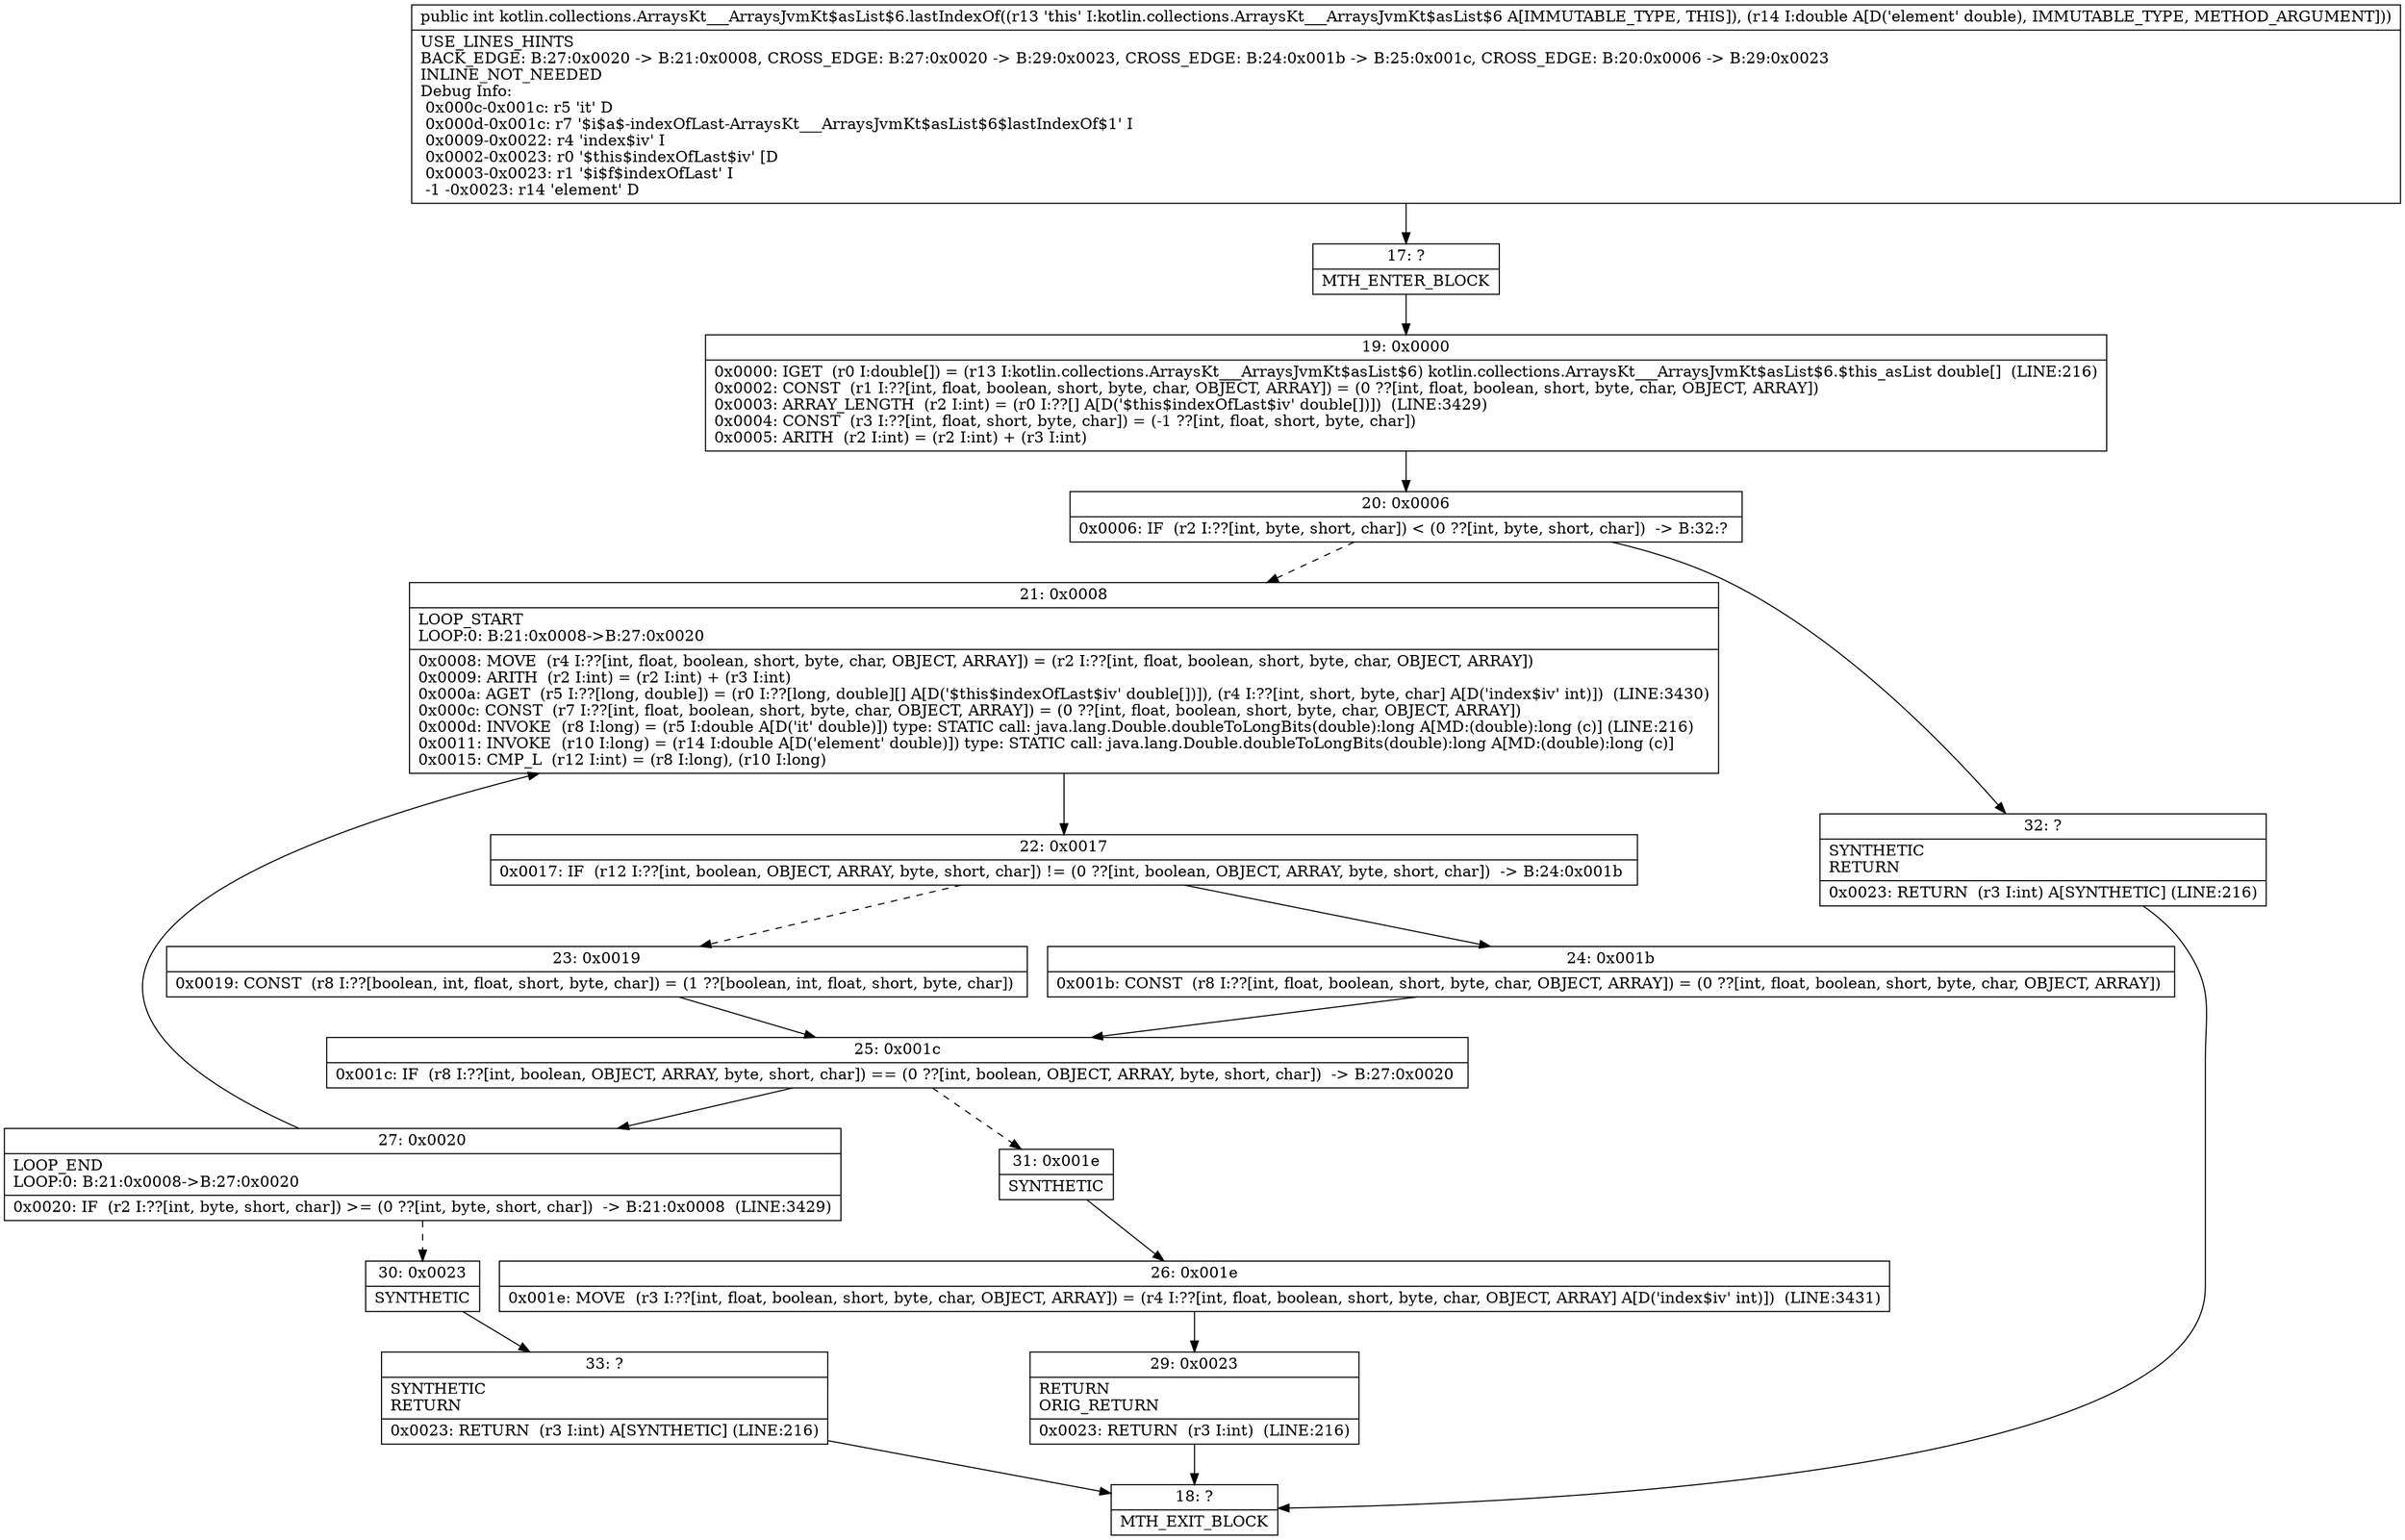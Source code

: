 digraph "CFG forkotlin.collections.ArraysKt___ArraysJvmKt$asList$6.lastIndexOf(D)I" {
Node_17 [shape=record,label="{17\:\ ?|MTH_ENTER_BLOCK\l}"];
Node_19 [shape=record,label="{19\:\ 0x0000|0x0000: IGET  (r0 I:double[]) = (r13 I:kotlin.collections.ArraysKt___ArraysJvmKt$asList$6) kotlin.collections.ArraysKt___ArraysJvmKt$asList$6.$this_asList double[]  (LINE:216)\l0x0002: CONST  (r1 I:??[int, float, boolean, short, byte, char, OBJECT, ARRAY]) = (0 ??[int, float, boolean, short, byte, char, OBJECT, ARRAY]) \l0x0003: ARRAY_LENGTH  (r2 I:int) = (r0 I:??[] A[D('$this$indexOfLast$iv' double[])])  (LINE:3429)\l0x0004: CONST  (r3 I:??[int, float, short, byte, char]) = (\-1 ??[int, float, short, byte, char]) \l0x0005: ARITH  (r2 I:int) = (r2 I:int) + (r3 I:int) \l}"];
Node_20 [shape=record,label="{20\:\ 0x0006|0x0006: IF  (r2 I:??[int, byte, short, char]) \< (0 ??[int, byte, short, char])  \-\> B:32:? \l}"];
Node_21 [shape=record,label="{21\:\ 0x0008|LOOP_START\lLOOP:0: B:21:0x0008\-\>B:27:0x0020\l|0x0008: MOVE  (r4 I:??[int, float, boolean, short, byte, char, OBJECT, ARRAY]) = (r2 I:??[int, float, boolean, short, byte, char, OBJECT, ARRAY]) \l0x0009: ARITH  (r2 I:int) = (r2 I:int) + (r3 I:int) \l0x000a: AGET  (r5 I:??[long, double]) = (r0 I:??[long, double][] A[D('$this$indexOfLast$iv' double[])]), (r4 I:??[int, short, byte, char] A[D('index$iv' int)])  (LINE:3430)\l0x000c: CONST  (r7 I:??[int, float, boolean, short, byte, char, OBJECT, ARRAY]) = (0 ??[int, float, boolean, short, byte, char, OBJECT, ARRAY]) \l0x000d: INVOKE  (r8 I:long) = (r5 I:double A[D('it' double)]) type: STATIC call: java.lang.Double.doubleToLongBits(double):long A[MD:(double):long (c)] (LINE:216)\l0x0011: INVOKE  (r10 I:long) = (r14 I:double A[D('element' double)]) type: STATIC call: java.lang.Double.doubleToLongBits(double):long A[MD:(double):long (c)]\l0x0015: CMP_L  (r12 I:int) = (r8 I:long), (r10 I:long) \l}"];
Node_22 [shape=record,label="{22\:\ 0x0017|0x0017: IF  (r12 I:??[int, boolean, OBJECT, ARRAY, byte, short, char]) != (0 ??[int, boolean, OBJECT, ARRAY, byte, short, char])  \-\> B:24:0x001b \l}"];
Node_23 [shape=record,label="{23\:\ 0x0019|0x0019: CONST  (r8 I:??[boolean, int, float, short, byte, char]) = (1 ??[boolean, int, float, short, byte, char]) \l}"];
Node_25 [shape=record,label="{25\:\ 0x001c|0x001c: IF  (r8 I:??[int, boolean, OBJECT, ARRAY, byte, short, char]) == (0 ??[int, boolean, OBJECT, ARRAY, byte, short, char])  \-\> B:27:0x0020 \l}"];
Node_27 [shape=record,label="{27\:\ 0x0020|LOOP_END\lLOOP:0: B:21:0x0008\-\>B:27:0x0020\l|0x0020: IF  (r2 I:??[int, byte, short, char]) \>= (0 ??[int, byte, short, char])  \-\> B:21:0x0008  (LINE:3429)\l}"];
Node_30 [shape=record,label="{30\:\ 0x0023|SYNTHETIC\l}"];
Node_33 [shape=record,label="{33\:\ ?|SYNTHETIC\lRETURN\l|0x0023: RETURN  (r3 I:int) A[SYNTHETIC] (LINE:216)\l}"];
Node_18 [shape=record,label="{18\:\ ?|MTH_EXIT_BLOCK\l}"];
Node_31 [shape=record,label="{31\:\ 0x001e|SYNTHETIC\l}"];
Node_26 [shape=record,label="{26\:\ 0x001e|0x001e: MOVE  (r3 I:??[int, float, boolean, short, byte, char, OBJECT, ARRAY]) = (r4 I:??[int, float, boolean, short, byte, char, OBJECT, ARRAY] A[D('index$iv' int)])  (LINE:3431)\l}"];
Node_29 [shape=record,label="{29\:\ 0x0023|RETURN\lORIG_RETURN\l|0x0023: RETURN  (r3 I:int)  (LINE:216)\l}"];
Node_24 [shape=record,label="{24\:\ 0x001b|0x001b: CONST  (r8 I:??[int, float, boolean, short, byte, char, OBJECT, ARRAY]) = (0 ??[int, float, boolean, short, byte, char, OBJECT, ARRAY]) \l}"];
Node_32 [shape=record,label="{32\:\ ?|SYNTHETIC\lRETURN\l|0x0023: RETURN  (r3 I:int) A[SYNTHETIC] (LINE:216)\l}"];
MethodNode[shape=record,label="{public int kotlin.collections.ArraysKt___ArraysJvmKt$asList$6.lastIndexOf((r13 'this' I:kotlin.collections.ArraysKt___ArraysJvmKt$asList$6 A[IMMUTABLE_TYPE, THIS]), (r14 I:double A[D('element' double), IMMUTABLE_TYPE, METHOD_ARGUMENT]))  | USE_LINES_HINTS\lBACK_EDGE: B:27:0x0020 \-\> B:21:0x0008, CROSS_EDGE: B:27:0x0020 \-\> B:29:0x0023, CROSS_EDGE: B:24:0x001b \-\> B:25:0x001c, CROSS_EDGE: B:20:0x0006 \-\> B:29:0x0023\lINLINE_NOT_NEEDED\lDebug Info:\l  0x000c\-0x001c: r5 'it' D\l  0x000d\-0x001c: r7 '$i$a$\-indexOfLast\-ArraysKt___ArraysJvmKt$asList$6$lastIndexOf$1' I\l  0x0009\-0x0022: r4 'index$iv' I\l  0x0002\-0x0023: r0 '$this$indexOfLast$iv' [D\l  0x0003\-0x0023: r1 '$i$f$indexOfLast' I\l  \-1 \-0x0023: r14 'element' D\l}"];
MethodNode -> Node_17;Node_17 -> Node_19;
Node_19 -> Node_20;
Node_20 -> Node_21[style=dashed];
Node_20 -> Node_32;
Node_21 -> Node_22;
Node_22 -> Node_23[style=dashed];
Node_22 -> Node_24;
Node_23 -> Node_25;
Node_25 -> Node_27;
Node_25 -> Node_31[style=dashed];
Node_27 -> Node_21;
Node_27 -> Node_30[style=dashed];
Node_30 -> Node_33;
Node_33 -> Node_18;
Node_31 -> Node_26;
Node_26 -> Node_29;
Node_29 -> Node_18;
Node_24 -> Node_25;
Node_32 -> Node_18;
}

